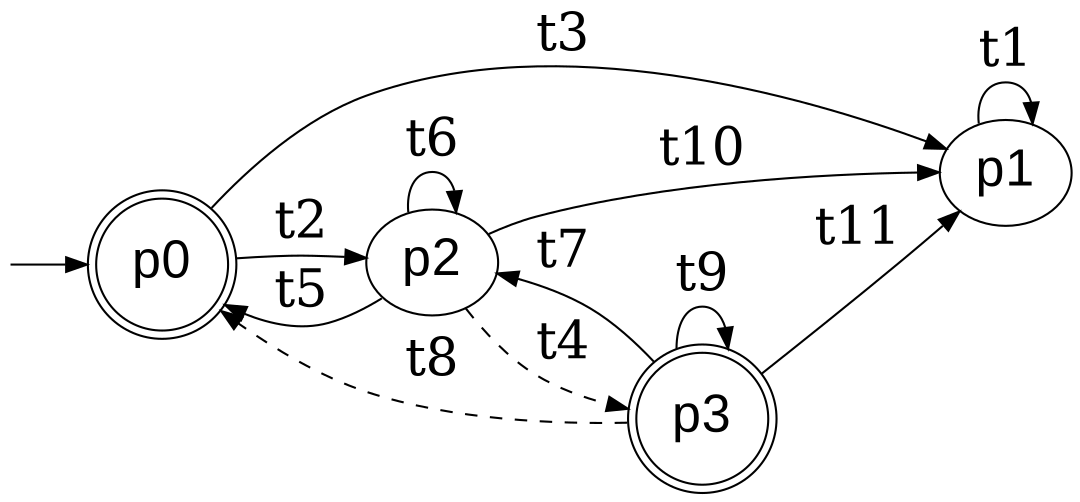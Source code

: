 digraph G {
  fontname=courier;
  rankdir=LR; graph[labeljust=l,nojustify=true]
  node [fontname=Arial, fontsize=25];
  edge [fontsize=25];
// Initial state
I0 [label="", style=invis, width=0]
I0 -> 1;
// 2 final states
// all 4 states
0 [label="p3",shape="doublecircle"]
0 -> 0 [label="t9"]
0 -> 3 [label="t11"]
0 -> 2 [label="t7"]
0 -> 1 [label="t8",style=dashed]
1 [label="p0",shape="doublecircle"]
1 -> 3 [label="t3"]
1 -> 2 [label="t2"]
2 [label="p2"]
2 -> 0 [label="t4",style=dashed]
2 -> 3 [label="t10"]
2 -> 2 [label="t6"]
2 -> 1 [label="t5"]
3 [label="p1"]
3 -> 3 [label="t1"]
}
